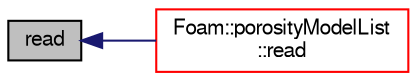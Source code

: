 digraph "read"
{
  bgcolor="transparent";
  edge [fontname="FreeSans",fontsize="10",labelfontname="FreeSans",labelfontsize="10"];
  node [fontname="FreeSans",fontsize="10",shape=record];
  rankdir="LR";
  Node1038 [label="read",height=0.2,width=0.4,color="black", fillcolor="grey75", style="filled", fontcolor="black"];
  Node1038 -> Node1039 [dir="back",color="midnightblue",fontsize="10",style="solid",fontname="FreeSans"];
  Node1039 [label="Foam::porosityModelList\l::read",height=0.2,width=0.4,color="red",URL="$a21926.html#a6ce0c64db98eb6144d363dbfc86104eb",tooltip="Read dictionary. "];
}

